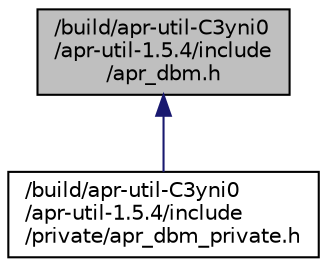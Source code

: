 digraph "/build/apr-util-C3yni0/apr-util-1.5.4/include/apr_dbm.h"
{
  edge [fontname="Helvetica",fontsize="10",labelfontname="Helvetica",labelfontsize="10"];
  node [fontname="Helvetica",fontsize="10",shape=record];
  Node1 [label="/build/apr-util-C3yni0\l/apr-util-1.5.4/include\l/apr_dbm.h",height=0.2,width=0.4,color="black", fillcolor="grey75", style="filled", fontcolor="black"];
  Node1 -> Node2 [dir="back",color="midnightblue",fontsize="10",style="solid",fontname="Helvetica"];
  Node2 [label="/build/apr-util-C3yni0\l/apr-util-1.5.4/include\l/private/apr_dbm_private.h",height=0.2,width=0.4,color="black", fillcolor="white", style="filled",URL="$apr__dbm__private_8h_source.html"];
}
